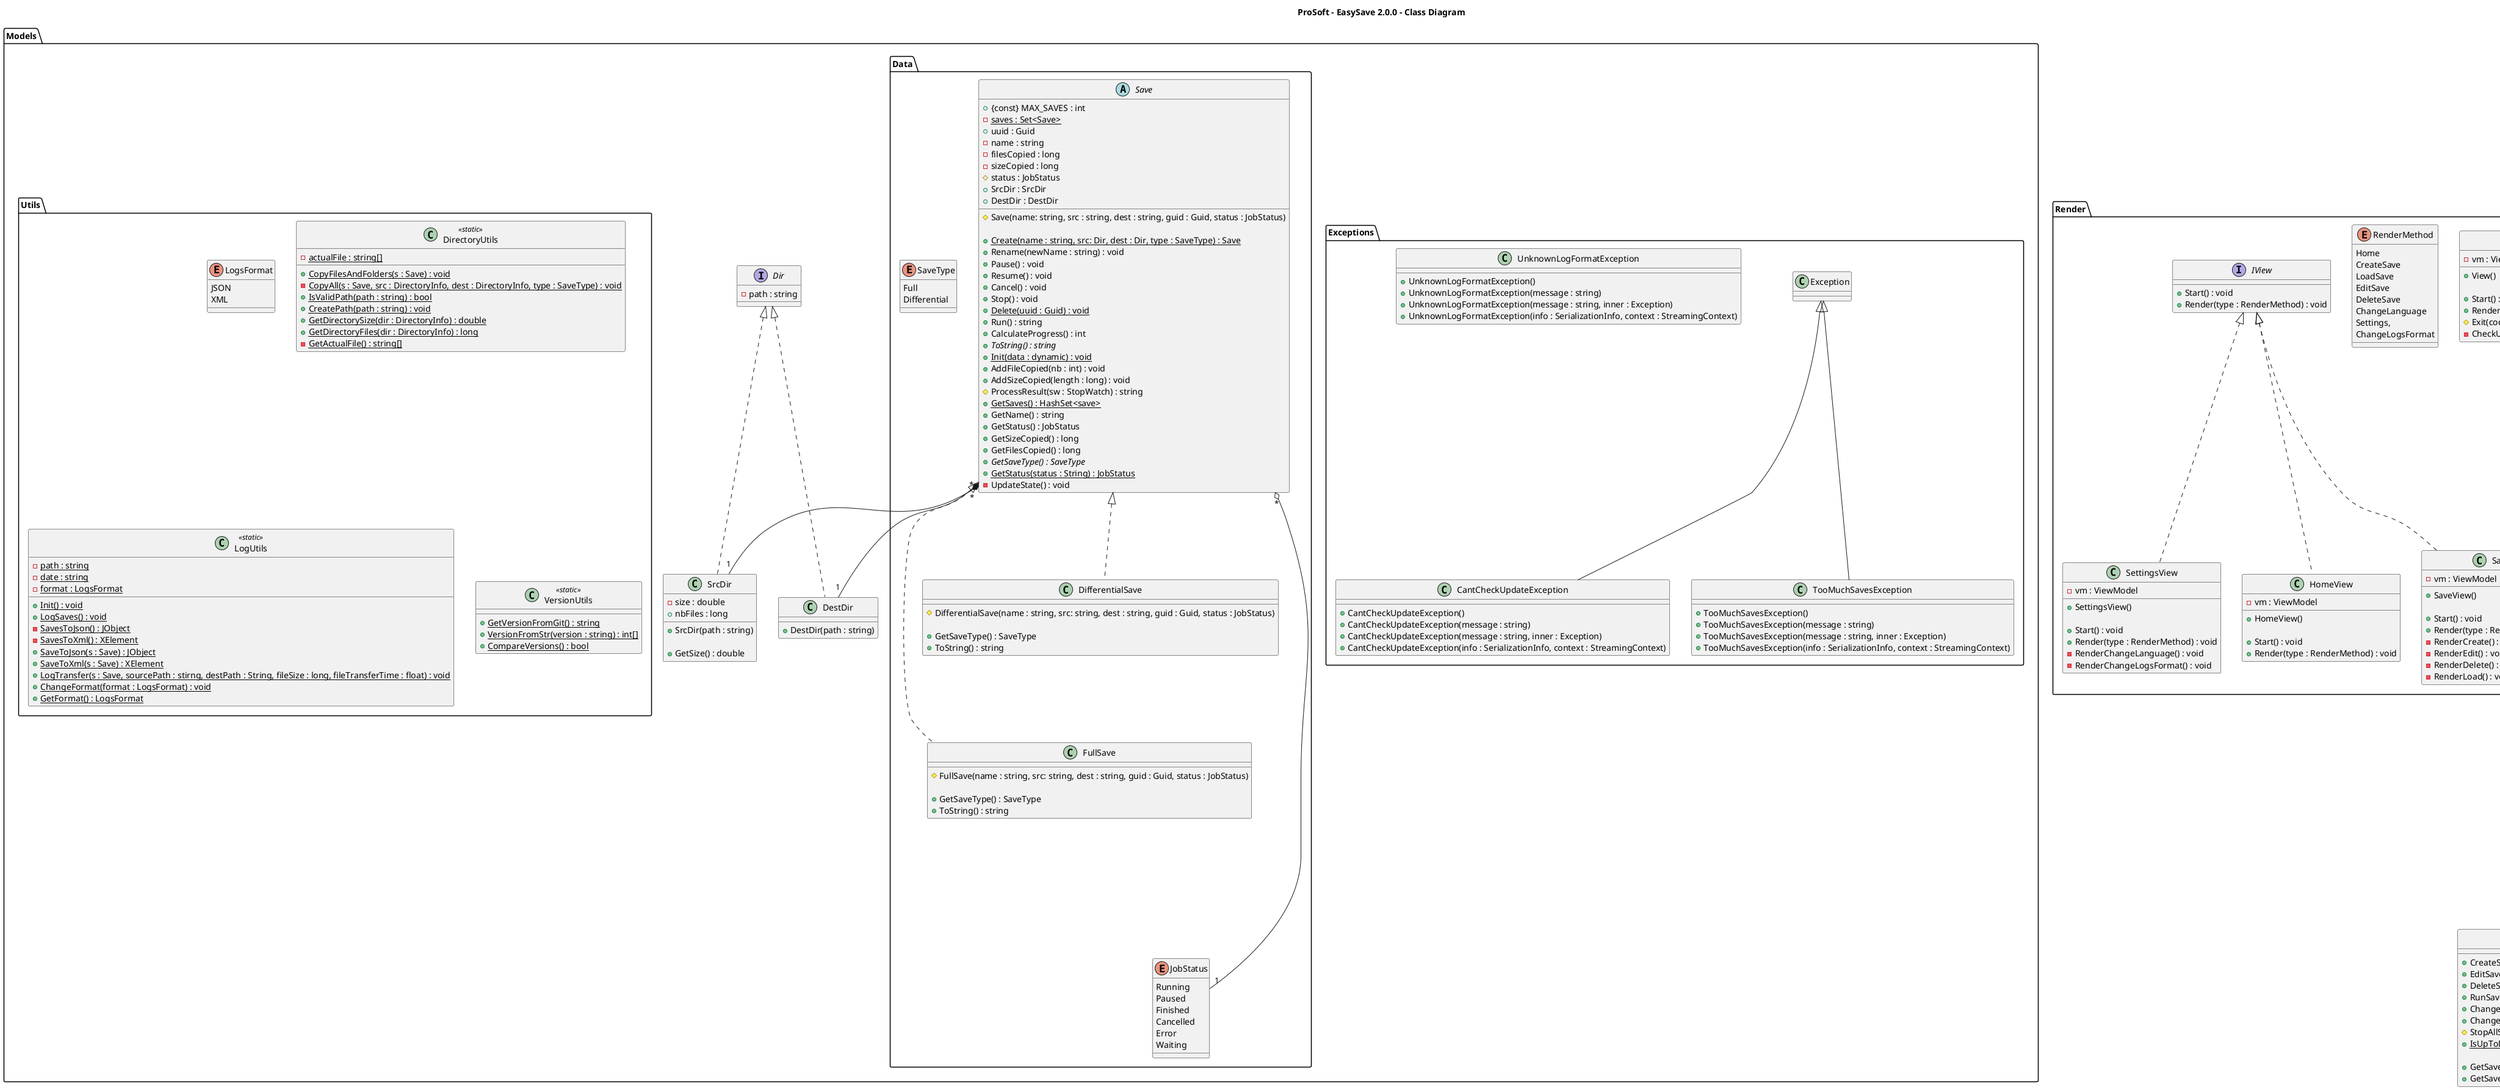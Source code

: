 @startuml ProSoft - EasySave 2.0.0 - Class Diagram

title "ProSoft - EasySave 2.0.0 - Class Diagram"

class ViewModel {
    + CreateSave(name : string, src : string, dest : string, type : SaveType) : Save
    + EditSave(s : Save, newName : string) : void
    + DeleteSave(s : Save) : void
    + RunSave(s : Save) : string
    + ChangeLanguage() : void
    + ChangeLogsFormat() : void
    # StopAllSaves() : void
    + {static} IsUpToDate() : bool

    + GetSavesByUuid(names : HashSet<String>) : HashSet<Save>
    + GetSaves() : HashSet<string>
}

class Program <<static>> {
    - {static} Main() : void
}

package Render <<Folder>> {

    interface IView {
        + Start() : void
        + Render(type : RenderMethod) : void
    }

    enum RenderMethod {
        Home
        CreateSave
        LoadSave
        EditSave
        DeleteSave
        ChangeLanguage
        Settings,
        ChangeLogsFormat
    }

    class View {
        - vm : ViewModel

        + View()

        + Start() : void
        + Render(view : IView) : void
        # Exit(code : int) : void
        - CheckUpdate() : string
    }

    class HomeView {
        - vm : ViewModel

        + HomeView()

        + Start() : void
        + Render(type : RenderMethod) : void
    }

    class SaveView {
        - vm : ViewModel

        + SaveView()

        + Start() : void
        + Render(type : RenderMethod) : void
        - RenderCreate() : void
        - RenderEdit() : void
        - RenderDelete() : void
        - RenderLoad() : void
    }

    class SettingsView {
        - vm : ViewModel

        + SettingsView()

        + Start() : void
        + Render(type : RenderMethod) : void
        - RenderChangeLanguage() : void
        - RenderChangeLogsFormat() : void
    }

}

package Models <<Folder>> {

    Interface Dir {
        - path : string
    }

    class SrcDir {
        - size : double
        + nbFiles : long

        + SrcDir(path : string)

        + GetSize() : double
    }

    class DestDir {
        + DestDir(path : string)
    }

    package Exceptions <<Folder>> {
    
        class Exception {

        }

        class UnknownLogFormatException {

            + UnknownLogFormatException()
            + UnknownLogFormatException(message : string)
            + UnknownLogFormatException(message : string, inner : Exception)
            + UnknownLogFormatException(info : SerializationInfo, context : StreamingContext)
        } 

        class CantCheckUpdateException {

            + CantCheckUpdateException()
            + CantCheckUpdateException(message : string)
            + CantCheckUpdateException(message : string, inner : Exception)
            + CantCheckUpdateException(info : SerializationInfo, context : StreamingContext)
        } 

        class TooMuchSavesException {

            + TooMuchSavesException()
            + TooMuchSavesException(message : string)
            + TooMuchSavesException(message : string, inner : Exception)
            + TooMuchSavesException(info : SerializationInfo, context : StreamingContext)
        }

    }
    
    package Data <<Folder>> {

        abstract class Save {
            + {const} MAX_SAVES : int
            - {static} saves : Set<Save>
            + uuid : Guid
            - name : string
            - filesCopied : long
            - sizeCopied : long
            # status : JobStatus
            + SrcDir : SrcDir
            + DestDir : DestDir

            # Save(name: string, src : string, dest : string, guid : Guid, status : JobStatus)

            + {static} Create(name : string, src: Dir, dest : Dir, type : SaveType) : Save
            + Rename(newName : string) : void
            + Pause() : void
            + Resume() : void
            + Cancel() : void
            + Stop() : void
            + {static} Delete(uuid : Guid) : void
            + Run() : string
            + CalculateProgress() : int
            + {abstract} ToString() : string
            + {static} Init(data : dynamic) : void
            + AddFileCopied(nb : int) : void
            + AddSizeCopied(length : long) : void
            # ProcessResult(sw : StopWatch) : string
            + {static} GetSaves() : HashSet<save>
            + GetName() : string
            + GetStatus() : JobStatus
            + GetSizeCopied() : long
            + GetFilesCopied() : long
            + {abstract} GetSaveType() : SaveType
            + {static} GetStatus(status : String) : JobStatus
            - UpdateState() : void
        }            

        class DifferentialSave {
            # DifferentialSave(name : string, src: string, dest : string, guid : Guid, status : JobStatus)

            + GetSaveType() : SaveType
            + ToString() : string
        }

        class FullSave {
            # FullSave(name : string, src: string, dest : string, guid : Guid, status : JobStatus)

            + GetSaveType() : SaveType
            + ToString() : string
        }

        enum SaveType {
            Full
            Differential
        }

        enum JobStatus {
            Running
            Paused
            Finished
            Cancelled
            Error
            Waiting
        }
        
    }

    package Utils <<Folder>> {

        enum LogsFormat {
            JSON
            XML
        }

        class DirectoryUtils <<static>> {
            - {static} actualFile : string[]
            + {static} CopyFilesAndFolders(s : Save) : void
            - {static} CopyAll(s : Save, src : DirectoryInfo, dest : DirectoryInfo, type : SaveType) : void
            + {static} IsValidPath(path : string) : bool
            + {static} CreatePath(path : string) : void
            + {static} GetDirectorySize(dir : DirectoryInfo) : double
            + {static} GetDirectoryFiles(dir : DirectoryInfo) : long
            - {static} GetActualFile() : string[]
        }

        class LogUtils <<static>> {
            - {static} path : string
            - {static} date : string
            - {static} format : LogsFormat

            + {static} Init() : void
            + {static} LogSaves() : void
            - {static} SavesToJson() : JObject
            - {static} SavesToXml() : XElement
            + {static} SaveToJson(s : Save) : JObject
            + {static} SaveToXml(s : Save) : XElement
            + {static} LogTransfer(s : Save, sourcePath : stirng, destPath : String, fileSize : long, fileTransferTime : float) : void
            + {static} ChangeFormat(format : LogsFormat) : void
            + {static} GetFormat() : LogsFormat
        }

        class VersionUtils <<static>> {
            + {static} GetVersionFromGit() : string
            + {static} VersionFromStr(version : string) : int[]
            + {static} CompareVersions() : bool
        }
    
    }

}

View "1..*" o------ "1" ViewModel
Save "*" *-- "1" SrcDir
Save "*" *-- "1" DestDir
Save "*" o------ "1" JobStatus

Dir <|.. SrcDir
Dir <|.. DestDir

Save <|.. FullSave
Save <|.. DifferentialSave

HomeView .up.|> IView
SaveView .up.|> IView
SettingsView .up.|> IView

CantCheckUpdateException -up-|> Exception
TooMuchSavesException -up-|> Exception

/'Hidden links for organization'/
FullSave -down[hidden]-> JobStatus


@enduml